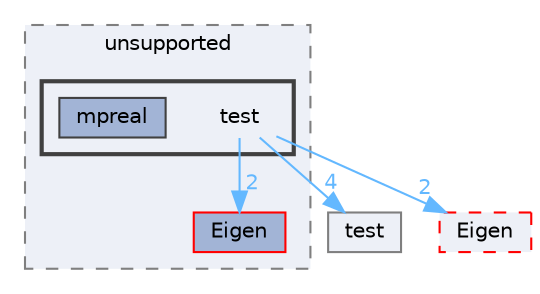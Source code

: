 digraph "external/taskflow/3rd-party/eigen-3.3.7/unsupported/test"
{
 // LATEX_PDF_SIZE
  bgcolor="transparent";
  edge [fontname=Helvetica,fontsize=10,labelfontname=Helvetica,labelfontsize=10];
  node [fontname=Helvetica,fontsize=10,shape=box,height=0.2,width=0.4];
  compound=true
  subgraph clusterdir_433b8db4572bc4fe5be144b7aa59565b {
    graph [ bgcolor="#edf0f7", pencolor="grey50", label="unsupported", fontname=Helvetica,fontsize=10 style="filled,dashed", URL="dir_433b8db4572bc4fe5be144b7aa59565b.html",tooltip=""]
  dir_a5de36d4bbea65a182d971d2cf008733 [label="Eigen", fillcolor="#a2b4d6", color="red", style="filled", URL="dir_a5de36d4bbea65a182d971d2cf008733.html",tooltip=""];
  subgraph clusterdir_701d7a4f5752f678b523747fc8cd0c9d {
    graph [ bgcolor="#edf0f7", pencolor="grey25", label="", fontname=Helvetica,fontsize=10 style="filled,bold", URL="dir_701d7a4f5752f678b523747fc8cd0c9d.html",tooltip=""]
    dir_701d7a4f5752f678b523747fc8cd0c9d [shape=plaintext, label="test"];
  dir_09c194c48372c4ca576665b12fe46f97 [label="mpreal", fillcolor="#a2b4d6", color="grey25", style="filled", URL="dir_09c194c48372c4ca576665b12fe46f97.html",tooltip=""];
  }
  }
  dir_5ccac8ec5d2c739d3ee104dfd6d76f34 [label="test", fillcolor="#edf0f7", color="grey50", style="filled", URL="dir_5ccac8ec5d2c739d3ee104dfd6d76f34.html",tooltip=""];
  dir_d1a47cac98c279670d673fa2afdb8708 [label="Eigen", fillcolor="#edf0f7", color="red", style="filled,dashed", URL="dir_d1a47cac98c279670d673fa2afdb8708.html",tooltip=""];
  dir_701d7a4f5752f678b523747fc8cd0c9d->dir_5ccac8ec5d2c739d3ee104dfd6d76f34 [headlabel="4", labeldistance=1.5 headhref="dir_000840_000839.html" href="dir_000840_000839.html" color="steelblue1" fontcolor="steelblue1"];
  dir_701d7a4f5752f678b523747fc8cd0c9d->dir_a5de36d4bbea65a182d971d2cf008733 [headlabel="2", labeldistance=1.5 headhref="dir_000840_000238.html" href="dir_000840_000238.html" color="steelblue1" fontcolor="steelblue1"];
  dir_701d7a4f5752f678b523747fc8cd0c9d->dir_d1a47cac98c279670d673fa2afdb8708 [headlabel="2", labeldistance=1.5 headhref="dir_000840_000237.html" href="dir_000840_000237.html" color="steelblue1" fontcolor="steelblue1"];
}
